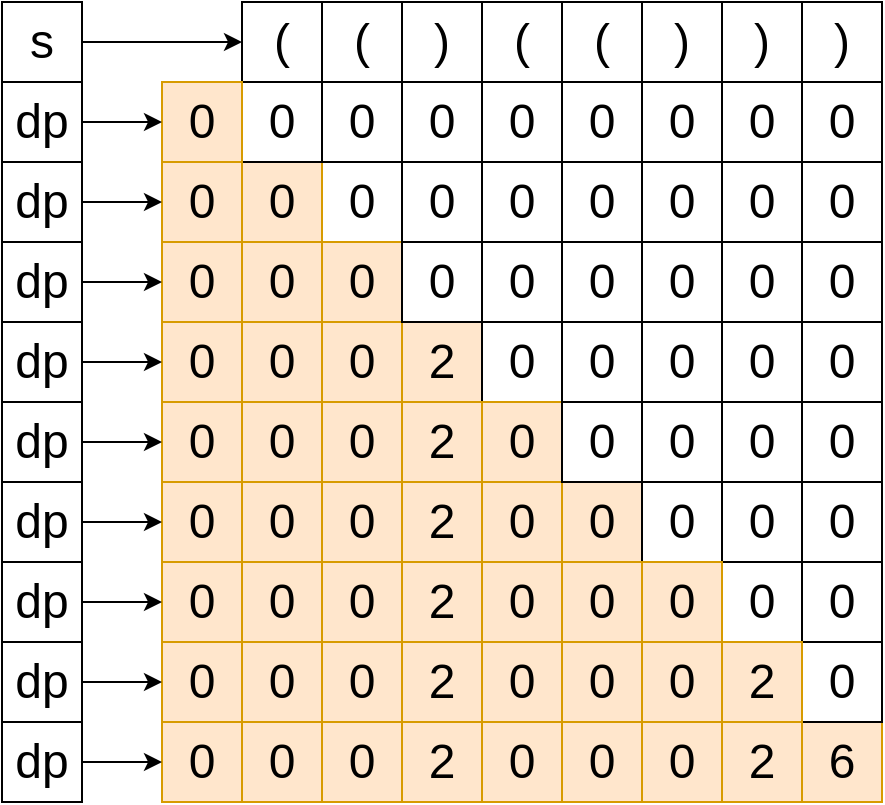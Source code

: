 <mxfile version="10.7.4" type="github"><diagram id="oSH-UZAoREgWgg9KTufO" name="Page-1"><mxGraphModel dx="918" dy="566" grid="1" gridSize="10" guides="1" tooltips="1" connect="1" arrows="1" fold="1" page="1" pageScale="1" pageWidth="850" pageHeight="1100" math="0" shadow="0"><root><mxCell id="0"/><mxCell id="1" parent="0"/><mxCell id="gajb4pZNKAqQwa20Ehm9-1" value="&lt;font style=&quot;font-size: 24px&quot;&gt;(&lt;/font&gt;" style="rounded=0;whiteSpace=wrap;html=1;" vertex="1" parent="1"><mxGeometry x="240" y="80" width="40" height="40" as="geometry"/></mxCell><mxCell id="gajb4pZNKAqQwa20Ehm9-2" value="&lt;font style=&quot;font-size: 24px&quot;&gt;)&lt;/font&gt;" style="rounded=0;whiteSpace=wrap;html=1;" vertex="1" parent="1"><mxGeometry x="280" y="80" width="40" height="40" as="geometry"/></mxCell><mxCell id="gajb4pZNKAqQwa20Ehm9-3" value="&lt;font style=&quot;font-size: 24px&quot;&gt;(&lt;/font&gt;" style="rounded=0;whiteSpace=wrap;html=1;" vertex="1" parent="1"><mxGeometry x="320" y="80" width="40" height="40" as="geometry"/></mxCell><mxCell id="gajb4pZNKAqQwa20Ehm9-4" value="&lt;font style=&quot;font-size: 24px&quot;&gt;(&lt;/font&gt;" style="rounded=0;whiteSpace=wrap;html=1;" vertex="1" parent="1"><mxGeometry x="360" y="80" width="40" height="40" as="geometry"/></mxCell><mxCell id="gajb4pZNKAqQwa20Ehm9-5" value="&lt;font style=&quot;font-size: 24px&quot;&gt;)&lt;/font&gt;" style="rounded=0;whiteSpace=wrap;html=1;" vertex="1" parent="1"><mxGeometry x="480" y="80" width="40" height="40" as="geometry"/></mxCell><mxCell id="gajb4pZNKAqQwa20Ehm9-6" value="&lt;font style=&quot;font-size: 24px&quot;&gt;(&lt;/font&gt;" style="rounded=0;whiteSpace=wrap;html=1;" vertex="1" parent="1"><mxGeometry x="200" y="80" width="40" height="40" as="geometry"/></mxCell><mxCell id="gajb4pZNKAqQwa20Ehm9-7" value="&lt;font style=&quot;font-size: 24px&quot;&gt;)&lt;/font&gt;" style="rounded=0;whiteSpace=wrap;html=1;" vertex="1" parent="1"><mxGeometry x="440" y="80" width="40" height="40" as="geometry"/></mxCell><mxCell id="gajb4pZNKAqQwa20Ehm9-8" value="&lt;font style=&quot;font-size: 24px&quot;&gt;)&lt;/font&gt;" style="rounded=0;whiteSpace=wrap;html=1;" vertex="1" parent="1"><mxGeometry x="400" y="80" width="40" height="40" as="geometry"/></mxCell><mxCell id="gajb4pZNKAqQwa20Ehm9-12" value="&lt;font style=&quot;font-size: 24px&quot;&gt;0&lt;/font&gt;" style="rounded=0;whiteSpace=wrap;html=1;" vertex="1" parent="1"><mxGeometry x="240" y="160" width="40" height="40" as="geometry"/></mxCell><mxCell id="gajb4pZNKAqQwa20Ehm9-13" value="&lt;font style=&quot;font-size: 24px&quot;&gt;0&lt;/font&gt;" style="rounded=0;whiteSpace=wrap;html=1;" vertex="1" parent="1"><mxGeometry x="280" y="160" width="40" height="40" as="geometry"/></mxCell><mxCell id="gajb4pZNKAqQwa20Ehm9-14" value="&lt;font style=&quot;font-size: 24px&quot;&gt;0&lt;/font&gt;" style="rounded=0;whiteSpace=wrap;html=1;" vertex="1" parent="1"><mxGeometry x="320" y="160" width="40" height="40" as="geometry"/></mxCell><mxCell id="gajb4pZNKAqQwa20Ehm9-15" value="&lt;font style=&quot;font-size: 24px&quot;&gt;0&lt;/font&gt;" style="rounded=0;whiteSpace=wrap;html=1;" vertex="1" parent="1"><mxGeometry x="360" y="160" width="40" height="40" as="geometry"/></mxCell><mxCell id="gajb4pZNKAqQwa20Ehm9-16" value="&lt;font style=&quot;font-size: 24px&quot;&gt;0&lt;/font&gt;" style="rounded=0;whiteSpace=wrap;html=1;" vertex="1" parent="1"><mxGeometry x="480" y="160" width="40" height="40" as="geometry"/></mxCell><mxCell id="gajb4pZNKAqQwa20Ehm9-17" value="&lt;font style=&quot;font-size: 24px&quot;&gt;0&lt;/font&gt;" style="rounded=0;whiteSpace=wrap;html=1;fillColor=#ffe6cc;strokeColor=#d79b00;" vertex="1" parent="1"><mxGeometry x="200" y="160" width="40" height="40" as="geometry"/></mxCell><mxCell id="gajb4pZNKAqQwa20Ehm9-18" value="&lt;font style=&quot;font-size: 24px&quot;&gt;0&lt;/font&gt;" style="rounded=0;whiteSpace=wrap;html=1;" vertex="1" parent="1"><mxGeometry x="440" y="160" width="40" height="40" as="geometry"/></mxCell><mxCell id="gajb4pZNKAqQwa20Ehm9-19" value="&lt;font style=&quot;font-size: 24px&quot;&gt;0&lt;/font&gt;" style="rounded=0;whiteSpace=wrap;html=1;" vertex="1" parent="1"><mxGeometry x="400" y="160" width="40" height="40" as="geometry"/></mxCell><mxCell id="gajb4pZNKAqQwa20Ehm9-20" value="&lt;font style=&quot;font-size: 24px&quot;&gt;0&lt;/font&gt;" style="rounded=0;whiteSpace=wrap;html=1;fillColor=#ffe6cc;strokeColor=#d79b00;" vertex="1" parent="1"><mxGeometry x="160" y="160" width="40" height="40" as="geometry"/></mxCell><mxCell id="gajb4pZNKAqQwa20Ehm9-21" value="&lt;font style=&quot;font-size: 24px&quot;&gt;0&lt;/font&gt;" style="rounded=0;whiteSpace=wrap;html=1;fillColor=#ffe6cc;strokeColor=#d79b00;" vertex="1" parent="1"><mxGeometry x="240" y="240" width="40" height="40" as="geometry"/></mxCell><mxCell id="gajb4pZNKAqQwa20Ehm9-22" value="&lt;font style=&quot;font-size: 24px&quot;&gt;2&lt;/font&gt;" style="rounded=0;whiteSpace=wrap;html=1;fillColor=#ffe6cc;strokeColor=#d79b00;" vertex="1" parent="1"><mxGeometry x="280" y="240" width="40" height="40" as="geometry"/></mxCell><mxCell id="gajb4pZNKAqQwa20Ehm9-23" value="&lt;font style=&quot;font-size: 24px&quot;&gt;0&lt;/font&gt;" style="rounded=0;whiteSpace=wrap;html=1;" vertex="1" parent="1"><mxGeometry x="320" y="240" width="40" height="40" as="geometry"/></mxCell><mxCell id="gajb4pZNKAqQwa20Ehm9-24" value="&lt;font style=&quot;font-size: 24px&quot;&gt;0&lt;/font&gt;" style="rounded=0;whiteSpace=wrap;html=1;" vertex="1" parent="1"><mxGeometry x="360" y="240" width="40" height="40" as="geometry"/></mxCell><mxCell id="gajb4pZNKAqQwa20Ehm9-25" value="&lt;font style=&quot;font-size: 24px&quot;&gt;0&lt;/font&gt;" style="rounded=0;whiteSpace=wrap;html=1;" vertex="1" parent="1"><mxGeometry x="480" y="240" width="40" height="40" as="geometry"/></mxCell><mxCell id="gajb4pZNKAqQwa20Ehm9-26" value="&lt;font style=&quot;font-size: 24px&quot;&gt;0&lt;/font&gt;" style="rounded=0;whiteSpace=wrap;html=1;fillColor=#ffe6cc;strokeColor=#d79b00;" vertex="1" parent="1"><mxGeometry x="200" y="240" width="40" height="40" as="geometry"/></mxCell><mxCell id="gajb4pZNKAqQwa20Ehm9-27" value="&lt;font style=&quot;font-size: 24px&quot;&gt;0&lt;/font&gt;" style="rounded=0;whiteSpace=wrap;html=1;" vertex="1" parent="1"><mxGeometry x="440" y="240" width="40" height="40" as="geometry"/></mxCell><mxCell id="gajb4pZNKAqQwa20Ehm9-28" value="&lt;font style=&quot;font-size: 24px&quot;&gt;0&lt;/font&gt;" style="rounded=0;whiteSpace=wrap;html=1;" vertex="1" parent="1"><mxGeometry x="400" y="240" width="40" height="40" as="geometry"/></mxCell><mxCell id="gajb4pZNKAqQwa20Ehm9-29" value="&lt;font style=&quot;font-size: 24px&quot;&gt;0&lt;/font&gt;" style="rounded=0;whiteSpace=wrap;html=1;fillColor=#ffe6cc;strokeColor=#d79b00;" vertex="1" parent="1"><mxGeometry x="160" y="240" width="40" height="40" as="geometry"/></mxCell><mxCell id="gajb4pZNKAqQwa20Ehm9-30" value="&lt;font style=&quot;font-size: 24px&quot;&gt;0&lt;/font&gt;" style="rounded=0;whiteSpace=wrap;html=1;fillColor=#ffe6cc;strokeColor=#d79b00;" vertex="1" parent="1"><mxGeometry x="240" y="320" width="40" height="40" as="geometry"/></mxCell><mxCell id="gajb4pZNKAqQwa20Ehm9-31" value="&lt;font style=&quot;font-size: 24px&quot;&gt;2&lt;/font&gt;" style="rounded=0;whiteSpace=wrap;html=1;fillColor=#ffe6cc;strokeColor=#d79b00;" vertex="1" parent="1"><mxGeometry x="280" y="320" width="40" height="40" as="geometry"/></mxCell><mxCell id="gajb4pZNKAqQwa20Ehm9-32" value="&lt;font style=&quot;font-size: 24px&quot;&gt;0&lt;/font&gt;" style="rounded=0;whiteSpace=wrap;html=1;fillColor=#ffe6cc;strokeColor=#d79b00;" vertex="1" parent="1"><mxGeometry x="320" y="320" width="40" height="40" as="geometry"/></mxCell><mxCell id="gajb4pZNKAqQwa20Ehm9-33" value="&lt;font style=&quot;font-size: 24px&quot;&gt;0&lt;/font&gt;" style="rounded=0;whiteSpace=wrap;html=1;fillColor=#ffe6cc;strokeColor=#d79b00;" vertex="1" parent="1"><mxGeometry x="360" y="320" width="40" height="40" as="geometry"/></mxCell><mxCell id="gajb4pZNKAqQwa20Ehm9-34" value="&lt;font style=&quot;font-size: 24px&quot;&gt;0&lt;/font&gt;" style="rounded=0;whiteSpace=wrap;html=1;" vertex="1" parent="1"><mxGeometry x="480" y="320" width="40" height="40" as="geometry"/></mxCell><mxCell id="gajb4pZNKAqQwa20Ehm9-35" value="&lt;font style=&quot;font-size: 24px&quot;&gt;0&lt;/font&gt;" style="rounded=0;whiteSpace=wrap;html=1;fillColor=#ffe6cc;strokeColor=#d79b00;" vertex="1" parent="1"><mxGeometry x="200" y="320" width="40" height="40" as="geometry"/></mxCell><mxCell id="gajb4pZNKAqQwa20Ehm9-36" value="&lt;font style=&quot;font-size: 24px&quot;&gt;0&lt;/font&gt;" style="rounded=0;whiteSpace=wrap;html=1;" vertex="1" parent="1"><mxGeometry x="440" y="320" width="40" height="40" as="geometry"/></mxCell><mxCell id="gajb4pZNKAqQwa20Ehm9-37" value="&lt;font style=&quot;font-size: 24px&quot;&gt;0&lt;/font&gt;" style="rounded=0;whiteSpace=wrap;html=1;" vertex="1" parent="1"><mxGeometry x="400" y="320" width="40" height="40" as="geometry"/></mxCell><mxCell id="gajb4pZNKAqQwa20Ehm9-38" value="&lt;font style=&quot;font-size: 24px&quot;&gt;0&lt;/font&gt;" style="rounded=0;whiteSpace=wrap;html=1;fillColor=#ffe6cc;strokeColor=#d79b00;" vertex="1" parent="1"><mxGeometry x="160" y="320" width="40" height="40" as="geometry"/></mxCell><mxCell id="gajb4pZNKAqQwa20Ehm9-39" value="&lt;font style=&quot;font-size: 24px&quot;&gt;0&lt;/font&gt;" style="rounded=0;whiteSpace=wrap;html=1;fillColor=#ffe6cc;strokeColor=#d79b00;" vertex="1" parent="1"><mxGeometry x="240" y="360" width="40" height="40" as="geometry"/></mxCell><mxCell id="gajb4pZNKAqQwa20Ehm9-40" value="&lt;font style=&quot;font-size: 24px&quot;&gt;2&lt;/font&gt;" style="rounded=0;whiteSpace=wrap;html=1;fillColor=#ffe6cc;strokeColor=#d79b00;" vertex="1" parent="1"><mxGeometry x="280" y="360" width="40" height="40" as="geometry"/></mxCell><mxCell id="gajb4pZNKAqQwa20Ehm9-41" value="&lt;font style=&quot;font-size: 24px&quot;&gt;0&lt;/font&gt;" style="rounded=0;whiteSpace=wrap;html=1;fillColor=#ffe6cc;strokeColor=#d79b00;" vertex="1" parent="1"><mxGeometry x="320" y="360" width="40" height="40" as="geometry"/></mxCell><mxCell id="gajb4pZNKAqQwa20Ehm9-42" value="&lt;font style=&quot;font-size: 24px&quot;&gt;0&lt;/font&gt;" style="rounded=0;whiteSpace=wrap;html=1;fillColor=#ffe6cc;strokeColor=#d79b00;" vertex="1" parent="1"><mxGeometry x="360" y="360" width="40" height="40" as="geometry"/></mxCell><mxCell id="gajb4pZNKAqQwa20Ehm9-43" value="&lt;font style=&quot;font-size: 24px&quot;&gt;0&lt;/font&gt;" style="rounded=0;whiteSpace=wrap;html=1;" vertex="1" parent="1"><mxGeometry x="480" y="360" width="40" height="40" as="geometry"/></mxCell><mxCell id="gajb4pZNKAqQwa20Ehm9-44" value="&lt;font style=&quot;font-size: 24px&quot;&gt;0&lt;/font&gt;" style="rounded=0;whiteSpace=wrap;html=1;fillColor=#ffe6cc;strokeColor=#d79b00;" vertex="1" parent="1"><mxGeometry x="200" y="360" width="40" height="40" as="geometry"/></mxCell><mxCell id="gajb4pZNKAqQwa20Ehm9-45" value="&lt;font style=&quot;font-size: 24px&quot;&gt;0&lt;/font&gt;" style="rounded=0;whiteSpace=wrap;html=1;" vertex="1" parent="1"><mxGeometry x="440" y="360" width="40" height="40" as="geometry"/></mxCell><mxCell id="gajb4pZNKAqQwa20Ehm9-46" value="&lt;font style=&quot;font-size: 24px&quot;&gt;0&lt;/font&gt;" style="rounded=0;whiteSpace=wrap;html=1;fillColor=#ffe6cc;strokeColor=#d79b00;" vertex="1" parent="1"><mxGeometry x="400" y="360" width="40" height="40" as="geometry"/></mxCell><mxCell id="gajb4pZNKAqQwa20Ehm9-47" value="&lt;font style=&quot;font-size: 24px&quot;&gt;0&lt;/font&gt;" style="rounded=0;whiteSpace=wrap;html=1;fillColor=#ffe6cc;strokeColor=#d79b00;" vertex="1" parent="1"><mxGeometry x="160" y="360" width="40" height="40" as="geometry"/></mxCell><mxCell id="gajb4pZNKAqQwa20Ehm9-48" value="&lt;font style=&quot;font-size: 24px&quot;&gt;0&lt;/font&gt;" style="rounded=0;whiteSpace=wrap;html=1;" vertex="1" parent="1"><mxGeometry x="240" y="120" width="40" height="40" as="geometry"/></mxCell><mxCell id="gajb4pZNKAqQwa20Ehm9-49" value="&lt;font style=&quot;font-size: 24px&quot;&gt;0&lt;/font&gt;" style="rounded=0;whiteSpace=wrap;html=1;" vertex="1" parent="1"><mxGeometry x="280" y="120" width="40" height="40" as="geometry"/></mxCell><mxCell id="gajb4pZNKAqQwa20Ehm9-50" value="&lt;font style=&quot;font-size: 24px&quot;&gt;0&lt;/font&gt;" style="rounded=0;whiteSpace=wrap;html=1;" vertex="1" parent="1"><mxGeometry x="320" y="120" width="40" height="40" as="geometry"/></mxCell><mxCell id="gajb4pZNKAqQwa20Ehm9-51" value="&lt;font style=&quot;font-size: 24px&quot;&gt;0&lt;/font&gt;" style="rounded=0;whiteSpace=wrap;html=1;" vertex="1" parent="1"><mxGeometry x="360" y="120" width="40" height="40" as="geometry"/></mxCell><mxCell id="gajb4pZNKAqQwa20Ehm9-52" value="&lt;font style=&quot;font-size: 24px&quot;&gt;0&lt;/font&gt;" style="rounded=0;whiteSpace=wrap;html=1;" vertex="1" parent="1"><mxGeometry x="480" y="120" width="40" height="40" as="geometry"/></mxCell><mxCell id="gajb4pZNKAqQwa20Ehm9-53" value="&lt;font style=&quot;font-size: 24px&quot;&gt;0&lt;/font&gt;" style="rounded=0;whiteSpace=wrap;html=1;" vertex="1" parent="1"><mxGeometry x="200" y="120" width="40" height="40" as="geometry"/></mxCell><mxCell id="gajb4pZNKAqQwa20Ehm9-54" value="&lt;font style=&quot;font-size: 24px&quot;&gt;0&lt;/font&gt;" style="rounded=0;whiteSpace=wrap;html=1;" vertex="1" parent="1"><mxGeometry x="440" y="120" width="40" height="40" as="geometry"/></mxCell><mxCell id="gajb4pZNKAqQwa20Ehm9-55" value="&lt;font style=&quot;font-size: 24px&quot;&gt;0&lt;/font&gt;" style="rounded=0;whiteSpace=wrap;html=1;" vertex="1" parent="1"><mxGeometry x="400" y="120" width="40" height="40" as="geometry"/></mxCell><mxCell id="gajb4pZNKAqQwa20Ehm9-56" value="&lt;font style=&quot;font-size: 24px&quot;&gt;0&lt;/font&gt;" style="rounded=0;whiteSpace=wrap;html=1;fillColor=#ffe6cc;strokeColor=#d79b00;" vertex="1" parent="1"><mxGeometry x="160" y="120" width="40" height="40" as="geometry"/></mxCell><mxCell id="gajb4pZNKAqQwa20Ehm9-57" value="&lt;font style=&quot;font-size: 24px&quot;&gt;0&lt;/font&gt;" style="rounded=0;whiteSpace=wrap;html=1;fillColor=#ffe6cc;strokeColor=#d79b00;" vertex="1" parent="1"><mxGeometry x="240" y="200" width="40" height="40" as="geometry"/></mxCell><mxCell id="gajb4pZNKAqQwa20Ehm9-58" value="&lt;font style=&quot;font-size: 24px&quot;&gt;0&lt;/font&gt;" style="rounded=0;whiteSpace=wrap;html=1;" vertex="1" parent="1"><mxGeometry x="280" y="200" width="40" height="40" as="geometry"/></mxCell><mxCell id="gajb4pZNKAqQwa20Ehm9-59" value="&lt;font style=&quot;font-size: 24px&quot;&gt;0&lt;/font&gt;" style="rounded=0;whiteSpace=wrap;html=1;" vertex="1" parent="1"><mxGeometry x="320" y="200" width="40" height="40" as="geometry"/></mxCell><mxCell id="gajb4pZNKAqQwa20Ehm9-60" value="&lt;font style=&quot;font-size: 24px&quot;&gt;0&lt;/font&gt;" style="rounded=0;whiteSpace=wrap;html=1;" vertex="1" parent="1"><mxGeometry x="360" y="200" width="40" height="40" as="geometry"/></mxCell><mxCell id="gajb4pZNKAqQwa20Ehm9-61" value="&lt;font style=&quot;font-size: 24px&quot;&gt;0&lt;/font&gt;" style="rounded=0;whiteSpace=wrap;html=1;" vertex="1" parent="1"><mxGeometry x="480" y="200" width="40" height="40" as="geometry"/></mxCell><mxCell id="gajb4pZNKAqQwa20Ehm9-62" value="&lt;font style=&quot;font-size: 24px&quot;&gt;0&lt;/font&gt;" style="rounded=0;whiteSpace=wrap;html=1;fillColor=#ffe6cc;strokeColor=#d79b00;" vertex="1" parent="1"><mxGeometry x="200" y="200" width="40" height="40" as="geometry"/></mxCell><mxCell id="gajb4pZNKAqQwa20Ehm9-63" value="&lt;font style=&quot;font-size: 24px&quot;&gt;0&lt;/font&gt;" style="rounded=0;whiteSpace=wrap;html=1;" vertex="1" parent="1"><mxGeometry x="440" y="200" width="40" height="40" as="geometry"/></mxCell><mxCell id="gajb4pZNKAqQwa20Ehm9-64" value="&lt;font style=&quot;font-size: 24px&quot;&gt;0&lt;/font&gt;" style="rounded=0;whiteSpace=wrap;html=1;" vertex="1" parent="1"><mxGeometry x="400" y="200" width="40" height="40" as="geometry"/></mxCell><mxCell id="gajb4pZNKAqQwa20Ehm9-65" value="&lt;font style=&quot;font-size: 24px&quot;&gt;0&lt;/font&gt;" style="rounded=0;whiteSpace=wrap;html=1;fillColor=#ffe6cc;strokeColor=#d79b00;" vertex="1" parent="1"><mxGeometry x="160" y="200" width="40" height="40" as="geometry"/></mxCell><mxCell id="gajb4pZNKAqQwa20Ehm9-66" value="&lt;font style=&quot;font-size: 24px&quot;&gt;0&lt;/font&gt;" style="rounded=0;whiteSpace=wrap;html=1;fillColor=#ffe6cc;strokeColor=#d79b00;" vertex="1" parent="1"><mxGeometry x="240" y="280" width="40" height="40" as="geometry"/></mxCell><mxCell id="gajb4pZNKAqQwa20Ehm9-67" value="&lt;font style=&quot;font-size: 24px&quot;&gt;2&lt;/font&gt;" style="rounded=0;whiteSpace=wrap;html=1;fillColor=#ffe6cc;strokeColor=#d79b00;" vertex="1" parent="1"><mxGeometry x="280" y="280" width="40" height="40" as="geometry"/></mxCell><mxCell id="gajb4pZNKAqQwa20Ehm9-68" value="&lt;font style=&quot;font-size: 24px&quot;&gt;0&lt;/font&gt;" style="rounded=0;whiteSpace=wrap;html=1;fillColor=#ffe6cc;strokeColor=#d79b00;" vertex="1" parent="1"><mxGeometry x="320" y="280" width="40" height="40" as="geometry"/></mxCell><mxCell id="gajb4pZNKAqQwa20Ehm9-69" value="&lt;font style=&quot;font-size: 24px&quot;&gt;0&lt;/font&gt;" style="rounded=0;whiteSpace=wrap;html=1;" vertex="1" parent="1"><mxGeometry x="360" y="280" width="40" height="40" as="geometry"/></mxCell><mxCell id="gajb4pZNKAqQwa20Ehm9-70" value="&lt;font style=&quot;font-size: 24px&quot;&gt;0&lt;/font&gt;" style="rounded=0;whiteSpace=wrap;html=1;" vertex="1" parent="1"><mxGeometry x="480" y="280" width="40" height="40" as="geometry"/></mxCell><mxCell id="gajb4pZNKAqQwa20Ehm9-71" value="&lt;font style=&quot;font-size: 24px&quot;&gt;0&lt;/font&gt;" style="rounded=0;whiteSpace=wrap;html=1;fillColor=#ffe6cc;strokeColor=#d79b00;" vertex="1" parent="1"><mxGeometry x="200" y="280" width="40" height="40" as="geometry"/></mxCell><mxCell id="gajb4pZNKAqQwa20Ehm9-72" value="&lt;font style=&quot;font-size: 24px&quot;&gt;0&lt;/font&gt;" style="rounded=0;whiteSpace=wrap;html=1;" vertex="1" parent="1"><mxGeometry x="440" y="280" width="40" height="40" as="geometry"/></mxCell><mxCell id="gajb4pZNKAqQwa20Ehm9-73" value="&lt;font style=&quot;font-size: 24px&quot;&gt;0&lt;/font&gt;" style="rounded=0;whiteSpace=wrap;html=1;" vertex="1" parent="1"><mxGeometry x="400" y="280" width="40" height="40" as="geometry"/></mxCell><mxCell id="gajb4pZNKAqQwa20Ehm9-74" value="&lt;font style=&quot;font-size: 24px&quot;&gt;0&lt;/font&gt;" style="rounded=0;whiteSpace=wrap;html=1;fillColor=#ffe6cc;strokeColor=#d79b00;" vertex="1" parent="1"><mxGeometry x="160" y="280" width="40" height="40" as="geometry"/></mxCell><mxCell id="gajb4pZNKAqQwa20Ehm9-75" value="&lt;font style=&quot;font-size: 24px&quot;&gt;0&lt;/font&gt;" style="rounded=0;whiteSpace=wrap;html=1;fillColor=#ffe6cc;strokeColor=#d79b00;" vertex="1" parent="1"><mxGeometry x="240" y="440" width="40" height="40" as="geometry"/></mxCell><mxCell id="gajb4pZNKAqQwa20Ehm9-76" value="&lt;font style=&quot;font-size: 24px&quot;&gt;2&lt;/font&gt;" style="rounded=0;whiteSpace=wrap;html=1;fillColor=#ffe6cc;strokeColor=#d79b00;" vertex="1" parent="1"><mxGeometry x="280" y="440" width="40" height="40" as="geometry"/></mxCell><mxCell id="gajb4pZNKAqQwa20Ehm9-77" value="&lt;font style=&quot;font-size: 24px&quot;&gt;0&lt;/font&gt;" style="rounded=0;whiteSpace=wrap;html=1;fillColor=#ffe6cc;strokeColor=#d79b00;" vertex="1" parent="1"><mxGeometry x="320" y="440" width="40" height="40" as="geometry"/></mxCell><mxCell id="gajb4pZNKAqQwa20Ehm9-78" value="&lt;font style=&quot;font-size: 24px&quot;&gt;0&lt;/font&gt;" style="rounded=0;whiteSpace=wrap;html=1;fillColor=#ffe6cc;strokeColor=#d79b00;" vertex="1" parent="1"><mxGeometry x="360" y="440" width="40" height="40" as="geometry"/></mxCell><mxCell id="gajb4pZNKAqQwa20Ehm9-79" value="&lt;font style=&quot;font-size: 24px&quot;&gt;6&lt;/font&gt;" style="rounded=0;whiteSpace=wrap;html=1;fillColor=#ffe6cc;strokeColor=#d79b00;" vertex="1" parent="1"><mxGeometry x="480" y="440" width="40" height="40" as="geometry"/></mxCell><mxCell id="gajb4pZNKAqQwa20Ehm9-80" value="&lt;font style=&quot;font-size: 24px&quot;&gt;0&lt;/font&gt;" style="rounded=0;whiteSpace=wrap;html=1;fillColor=#ffe6cc;strokeColor=#d79b00;" vertex="1" parent="1"><mxGeometry x="200" y="440" width="40" height="40" as="geometry"/></mxCell><mxCell id="gajb4pZNKAqQwa20Ehm9-81" value="&lt;font style=&quot;font-size: 24px&quot;&gt;2&lt;/font&gt;" style="rounded=0;whiteSpace=wrap;html=1;fillColor=#ffe6cc;strokeColor=#d79b00;" vertex="1" parent="1"><mxGeometry x="440" y="440" width="40" height="40" as="geometry"/></mxCell><mxCell id="gajb4pZNKAqQwa20Ehm9-82" value="&lt;font style=&quot;font-size: 24px&quot;&gt;0&lt;/font&gt;" style="rounded=0;whiteSpace=wrap;html=1;fillColor=#ffe6cc;strokeColor=#d79b00;" vertex="1" parent="1"><mxGeometry x="400" y="440" width="40" height="40" as="geometry"/></mxCell><mxCell id="gajb4pZNKAqQwa20Ehm9-83" value="&lt;font style=&quot;font-size: 24px&quot;&gt;0&lt;/font&gt;" style="rounded=0;whiteSpace=wrap;html=1;fillColor=#ffe6cc;strokeColor=#d79b00;" vertex="1" parent="1"><mxGeometry x="160" y="440" width="40" height="40" as="geometry"/></mxCell><mxCell id="gajb4pZNKAqQwa20Ehm9-93" value="&lt;font style=&quot;font-size: 24px&quot;&gt;0&lt;/font&gt;" style="rounded=0;whiteSpace=wrap;html=1;fillColor=#ffe6cc;strokeColor=#d79b00;" vertex="1" parent="1"><mxGeometry x="240" y="400" width="40" height="40" as="geometry"/></mxCell><mxCell id="gajb4pZNKAqQwa20Ehm9-94" value="&lt;font style=&quot;font-size: 24px&quot;&gt;2&lt;/font&gt;" style="rounded=0;whiteSpace=wrap;html=1;fillColor=#ffe6cc;strokeColor=#d79b00;" vertex="1" parent="1"><mxGeometry x="280" y="400" width="40" height="40" as="geometry"/></mxCell><mxCell id="gajb4pZNKAqQwa20Ehm9-95" value="&lt;font style=&quot;font-size: 24px&quot;&gt;0&lt;/font&gt;" style="rounded=0;whiteSpace=wrap;html=1;fillColor=#ffe6cc;strokeColor=#d79b00;" vertex="1" parent="1"><mxGeometry x="320" y="400" width="40" height="40" as="geometry"/></mxCell><mxCell id="gajb4pZNKAqQwa20Ehm9-96" value="&lt;font style=&quot;font-size: 24px&quot;&gt;0&lt;/font&gt;" style="rounded=0;whiteSpace=wrap;html=1;fillColor=#ffe6cc;strokeColor=#d79b00;" vertex="1" parent="1"><mxGeometry x="360" y="400" width="40" height="40" as="geometry"/></mxCell><mxCell id="gajb4pZNKAqQwa20Ehm9-97" value="&lt;font style=&quot;font-size: 24px&quot;&gt;0&lt;/font&gt;" style="rounded=0;whiteSpace=wrap;html=1;" vertex="1" parent="1"><mxGeometry x="480" y="400" width="40" height="40" as="geometry"/></mxCell><mxCell id="gajb4pZNKAqQwa20Ehm9-98" value="&lt;font style=&quot;font-size: 24px&quot;&gt;0&lt;/font&gt;" style="rounded=0;whiteSpace=wrap;html=1;fillColor=#ffe6cc;strokeColor=#d79b00;" vertex="1" parent="1"><mxGeometry x="200" y="400" width="40" height="40" as="geometry"/></mxCell><mxCell id="gajb4pZNKAqQwa20Ehm9-99" value="&lt;font style=&quot;font-size: 24px&quot;&gt;2&lt;/font&gt;" style="rounded=0;whiteSpace=wrap;html=1;fillColor=#ffe6cc;strokeColor=#d79b00;" vertex="1" parent="1"><mxGeometry x="440" y="400" width="40" height="40" as="geometry"/></mxCell><mxCell id="gajb4pZNKAqQwa20Ehm9-100" value="&lt;font style=&quot;font-size: 24px&quot;&gt;0&lt;/font&gt;" style="rounded=0;whiteSpace=wrap;html=1;fillColor=#ffe6cc;strokeColor=#d79b00;" vertex="1" parent="1"><mxGeometry x="400" y="400" width="40" height="40" as="geometry"/></mxCell><mxCell id="gajb4pZNKAqQwa20Ehm9-101" value="&lt;font style=&quot;font-size: 24px&quot;&gt;0&lt;/font&gt;" style="rounded=0;whiteSpace=wrap;html=1;fillColor=#ffe6cc;strokeColor=#d79b00;" vertex="1" parent="1"><mxGeometry x="160" y="400" width="40" height="40" as="geometry"/></mxCell><mxCell id="gajb4pZNKAqQwa20Ehm9-112" style="edgeStyle=orthogonalEdgeStyle;rounded=0;orthogonalLoop=1;jettySize=auto;html=1;exitX=1;exitY=0.5;exitDx=0;exitDy=0;entryX=0;entryY=0.5;entryDx=0;entryDy=0;" edge="1" parent="1" source="gajb4pZNKAqQwa20Ehm9-102" target="gajb4pZNKAqQwa20Ehm9-6"><mxGeometry relative="1" as="geometry"/></mxCell><mxCell id="gajb4pZNKAqQwa20Ehm9-102" value="&lt;font style=&quot;font-size: 24px&quot;&gt;s&lt;/font&gt;" style="rounded=0;whiteSpace=wrap;html=1;" vertex="1" parent="1"><mxGeometry x="80" y="80" width="40" height="40" as="geometry"/></mxCell><mxCell id="gajb4pZNKAqQwa20Ehm9-113" style="edgeStyle=orthogonalEdgeStyle;rounded=0;orthogonalLoop=1;jettySize=auto;html=1;exitX=1;exitY=0.5;exitDx=0;exitDy=0;entryX=0;entryY=0.5;entryDx=0;entryDy=0;" edge="1" parent="1" source="gajb4pZNKAqQwa20Ehm9-103" target="gajb4pZNKAqQwa20Ehm9-56"><mxGeometry relative="1" as="geometry"/></mxCell><mxCell id="gajb4pZNKAqQwa20Ehm9-103" value="&lt;font style=&quot;font-size: 24px&quot;&gt;dp&lt;br&gt;&lt;/font&gt;" style="rounded=0;whiteSpace=wrap;html=1;" vertex="1" parent="1"><mxGeometry x="80" y="120" width="40" height="40" as="geometry"/></mxCell><mxCell id="gajb4pZNKAqQwa20Ehm9-114" style="edgeStyle=orthogonalEdgeStyle;rounded=0;orthogonalLoop=1;jettySize=auto;html=1;exitX=1;exitY=0.5;exitDx=0;exitDy=0;entryX=0;entryY=0.5;entryDx=0;entryDy=0;" edge="1" parent="1" source="gajb4pZNKAqQwa20Ehm9-104" target="gajb4pZNKAqQwa20Ehm9-20"><mxGeometry relative="1" as="geometry"/></mxCell><mxCell id="gajb4pZNKAqQwa20Ehm9-104" value="&lt;font style=&quot;font-size: 24px&quot;&gt;dp&lt;br&gt;&lt;/font&gt;" style="rounded=0;whiteSpace=wrap;html=1;" vertex="1" parent="1"><mxGeometry x="80" y="160" width="40" height="40" as="geometry"/></mxCell><mxCell id="gajb4pZNKAqQwa20Ehm9-115" style="edgeStyle=orthogonalEdgeStyle;rounded=0;orthogonalLoop=1;jettySize=auto;html=1;exitX=1;exitY=0.5;exitDx=0;exitDy=0;entryX=0;entryY=0.5;entryDx=0;entryDy=0;" edge="1" parent="1" source="gajb4pZNKAqQwa20Ehm9-105" target="gajb4pZNKAqQwa20Ehm9-65"><mxGeometry relative="1" as="geometry"/></mxCell><mxCell id="gajb4pZNKAqQwa20Ehm9-105" value="&lt;font style=&quot;font-size: 24px&quot;&gt;dp&lt;br&gt;&lt;/font&gt;" style="rounded=0;whiteSpace=wrap;html=1;" vertex="1" parent="1"><mxGeometry x="80" y="200" width="40" height="40" as="geometry"/></mxCell><mxCell id="gajb4pZNKAqQwa20Ehm9-116" style="edgeStyle=orthogonalEdgeStyle;rounded=0;orthogonalLoop=1;jettySize=auto;html=1;exitX=1;exitY=0.5;exitDx=0;exitDy=0;entryX=0;entryY=0.5;entryDx=0;entryDy=0;" edge="1" parent="1" source="gajb4pZNKAqQwa20Ehm9-106" target="gajb4pZNKAqQwa20Ehm9-29"><mxGeometry relative="1" as="geometry"/></mxCell><mxCell id="gajb4pZNKAqQwa20Ehm9-106" value="&lt;font style=&quot;font-size: 24px&quot;&gt;dp&lt;br&gt;&lt;/font&gt;" style="rounded=0;whiteSpace=wrap;html=1;" vertex="1" parent="1"><mxGeometry x="80" y="240" width="40" height="40" as="geometry"/></mxCell><mxCell id="gajb4pZNKAqQwa20Ehm9-117" style="edgeStyle=orthogonalEdgeStyle;rounded=0;orthogonalLoop=1;jettySize=auto;html=1;exitX=1;exitY=0.5;exitDx=0;exitDy=0;entryX=0;entryY=0.5;entryDx=0;entryDy=0;" edge="1" parent="1" source="gajb4pZNKAqQwa20Ehm9-107" target="gajb4pZNKAqQwa20Ehm9-74"><mxGeometry relative="1" as="geometry"/></mxCell><mxCell id="gajb4pZNKAqQwa20Ehm9-107" value="&lt;font style=&quot;font-size: 24px&quot;&gt;dp&lt;br&gt;&lt;/font&gt;" style="rounded=0;whiteSpace=wrap;html=1;" vertex="1" parent="1"><mxGeometry x="80" y="280" width="40" height="40" as="geometry"/></mxCell><mxCell id="gajb4pZNKAqQwa20Ehm9-118" style="edgeStyle=orthogonalEdgeStyle;rounded=0;orthogonalLoop=1;jettySize=auto;html=1;exitX=1;exitY=0.5;exitDx=0;exitDy=0;entryX=0;entryY=0.5;entryDx=0;entryDy=0;" edge="1" parent="1" source="gajb4pZNKAqQwa20Ehm9-108" target="gajb4pZNKAqQwa20Ehm9-38"><mxGeometry relative="1" as="geometry"/></mxCell><mxCell id="gajb4pZNKAqQwa20Ehm9-108" value="&lt;font style=&quot;font-size: 24px&quot;&gt;dp&lt;br&gt;&lt;/font&gt;" style="rounded=0;whiteSpace=wrap;html=1;" vertex="1" parent="1"><mxGeometry x="80" y="320" width="40" height="40" as="geometry"/></mxCell><mxCell id="gajb4pZNKAqQwa20Ehm9-119" style="edgeStyle=orthogonalEdgeStyle;rounded=0;orthogonalLoop=1;jettySize=auto;html=1;exitX=1;exitY=0.5;exitDx=0;exitDy=0;entryX=0;entryY=0.5;entryDx=0;entryDy=0;" edge="1" parent="1" source="gajb4pZNKAqQwa20Ehm9-109" target="gajb4pZNKAqQwa20Ehm9-47"><mxGeometry relative="1" as="geometry"/></mxCell><mxCell id="gajb4pZNKAqQwa20Ehm9-109" value="&lt;font style=&quot;font-size: 24px&quot;&gt;dp&lt;br&gt;&lt;/font&gt;" style="rounded=0;whiteSpace=wrap;html=1;" vertex="1" parent="1"><mxGeometry x="80" y="360" width="40" height="40" as="geometry"/></mxCell><mxCell id="gajb4pZNKAqQwa20Ehm9-120" style="edgeStyle=orthogonalEdgeStyle;rounded=0;orthogonalLoop=1;jettySize=auto;html=1;exitX=1;exitY=0.5;exitDx=0;exitDy=0;entryX=0;entryY=0.5;entryDx=0;entryDy=0;" edge="1" parent="1" source="gajb4pZNKAqQwa20Ehm9-110" target="gajb4pZNKAqQwa20Ehm9-101"><mxGeometry relative="1" as="geometry"/></mxCell><mxCell id="gajb4pZNKAqQwa20Ehm9-110" value="&lt;font style=&quot;font-size: 24px&quot;&gt;dp&lt;br&gt;&lt;/font&gt;" style="rounded=0;whiteSpace=wrap;html=1;" vertex="1" parent="1"><mxGeometry x="80" y="400" width="40" height="40" as="geometry"/></mxCell><mxCell id="gajb4pZNKAqQwa20Ehm9-121" style="edgeStyle=orthogonalEdgeStyle;rounded=0;orthogonalLoop=1;jettySize=auto;html=1;exitX=1;exitY=0.5;exitDx=0;exitDy=0;entryX=0;entryY=0.5;entryDx=0;entryDy=0;" edge="1" parent="1" source="gajb4pZNKAqQwa20Ehm9-111" target="gajb4pZNKAqQwa20Ehm9-83"><mxGeometry relative="1" as="geometry"/></mxCell><mxCell id="gajb4pZNKAqQwa20Ehm9-111" value="&lt;font style=&quot;font-size: 24px&quot;&gt;dp&lt;br&gt;&lt;/font&gt;" style="rounded=0;whiteSpace=wrap;html=1;" vertex="1" parent="1"><mxGeometry x="80" y="440" width="40" height="40" as="geometry"/></mxCell></root></mxGraphModel></diagram></mxfile>